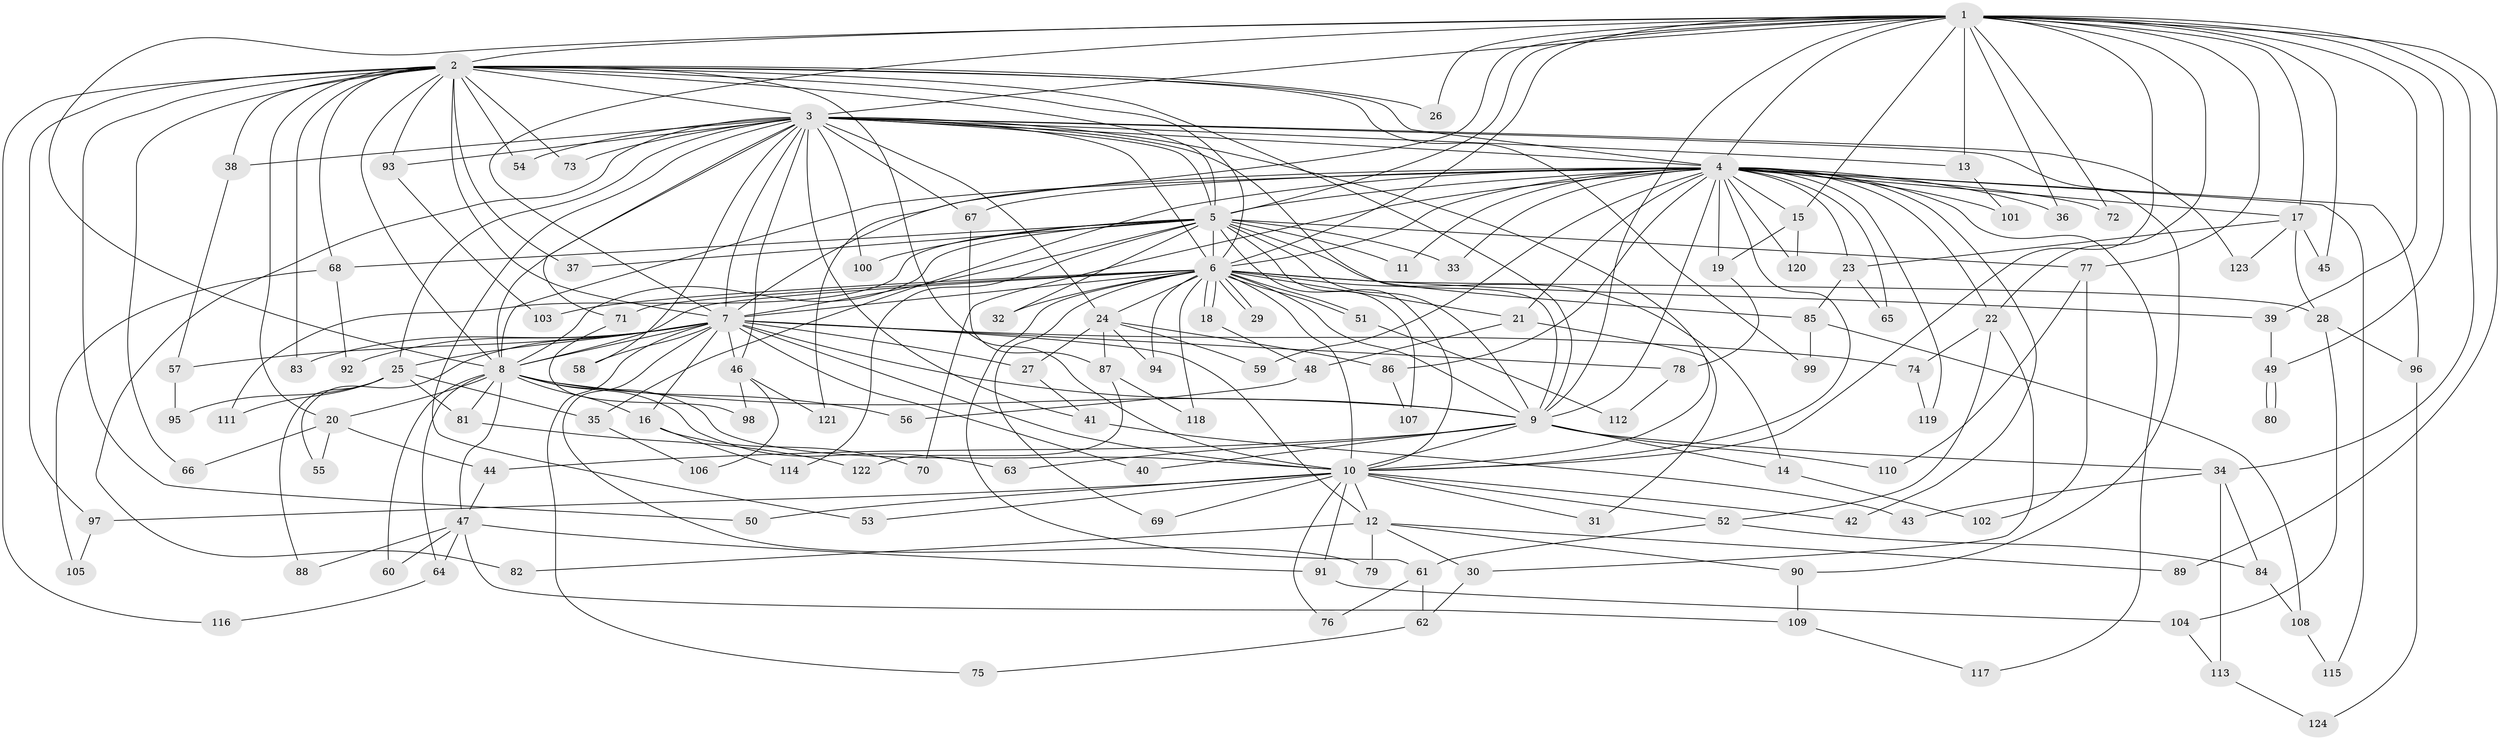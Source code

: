 // Generated by graph-tools (version 1.1) at 2025/11/02/27/25 16:11:05]
// undirected, 124 vertices, 273 edges
graph export_dot {
graph [start="1"]
  node [color=gray90,style=filled];
  1;
  2;
  3;
  4;
  5;
  6;
  7;
  8;
  9;
  10;
  11;
  12;
  13;
  14;
  15;
  16;
  17;
  18;
  19;
  20;
  21;
  22;
  23;
  24;
  25;
  26;
  27;
  28;
  29;
  30;
  31;
  32;
  33;
  34;
  35;
  36;
  37;
  38;
  39;
  40;
  41;
  42;
  43;
  44;
  45;
  46;
  47;
  48;
  49;
  50;
  51;
  52;
  53;
  54;
  55;
  56;
  57;
  58;
  59;
  60;
  61;
  62;
  63;
  64;
  65;
  66;
  67;
  68;
  69;
  70;
  71;
  72;
  73;
  74;
  75;
  76;
  77;
  78;
  79;
  80;
  81;
  82;
  83;
  84;
  85;
  86;
  87;
  88;
  89;
  90;
  91;
  92;
  93;
  94;
  95;
  96;
  97;
  98;
  99;
  100;
  101;
  102;
  103;
  104;
  105;
  106;
  107;
  108;
  109;
  110;
  111;
  112;
  113;
  114;
  115;
  116;
  117;
  118;
  119;
  120;
  121;
  122;
  123;
  124;
  1 -- 2;
  1 -- 3;
  1 -- 4;
  1 -- 5;
  1 -- 6;
  1 -- 7;
  1 -- 8;
  1 -- 9;
  1 -- 10;
  1 -- 13;
  1 -- 15;
  1 -- 17;
  1 -- 22;
  1 -- 26;
  1 -- 34;
  1 -- 36;
  1 -- 39;
  1 -- 45;
  1 -- 49;
  1 -- 72;
  1 -- 77;
  1 -- 89;
  1 -- 121;
  2 -- 3;
  2 -- 4;
  2 -- 5;
  2 -- 6;
  2 -- 7;
  2 -- 8;
  2 -- 9;
  2 -- 10;
  2 -- 20;
  2 -- 26;
  2 -- 37;
  2 -- 38;
  2 -- 50;
  2 -- 54;
  2 -- 66;
  2 -- 68;
  2 -- 73;
  2 -- 83;
  2 -- 93;
  2 -- 97;
  2 -- 99;
  2 -- 116;
  3 -- 4;
  3 -- 5;
  3 -- 6;
  3 -- 7;
  3 -- 8;
  3 -- 9;
  3 -- 10;
  3 -- 13;
  3 -- 24;
  3 -- 25;
  3 -- 38;
  3 -- 41;
  3 -- 46;
  3 -- 53;
  3 -- 54;
  3 -- 58;
  3 -- 67;
  3 -- 71;
  3 -- 73;
  3 -- 82;
  3 -- 90;
  3 -- 93;
  3 -- 100;
  3 -- 123;
  4 -- 5;
  4 -- 6;
  4 -- 7;
  4 -- 8;
  4 -- 9;
  4 -- 10;
  4 -- 11;
  4 -- 15;
  4 -- 17;
  4 -- 19;
  4 -- 21;
  4 -- 22;
  4 -- 23;
  4 -- 33;
  4 -- 35;
  4 -- 36;
  4 -- 42;
  4 -- 59;
  4 -- 65;
  4 -- 67;
  4 -- 70;
  4 -- 72;
  4 -- 86;
  4 -- 96;
  4 -- 101;
  4 -- 115;
  4 -- 117;
  4 -- 119;
  4 -- 120;
  5 -- 6;
  5 -- 7;
  5 -- 8;
  5 -- 9;
  5 -- 10;
  5 -- 11;
  5 -- 32;
  5 -- 33;
  5 -- 37;
  5 -- 68;
  5 -- 77;
  5 -- 85;
  5 -- 100;
  5 -- 107;
  5 -- 111;
  5 -- 114;
  6 -- 7;
  6 -- 8;
  6 -- 9;
  6 -- 10;
  6 -- 14;
  6 -- 18;
  6 -- 18;
  6 -- 21;
  6 -- 24;
  6 -- 28;
  6 -- 29;
  6 -- 29;
  6 -- 32;
  6 -- 39;
  6 -- 51;
  6 -- 51;
  6 -- 61;
  6 -- 69;
  6 -- 71;
  6 -- 94;
  6 -- 103;
  6 -- 118;
  7 -- 8;
  7 -- 9;
  7 -- 10;
  7 -- 12;
  7 -- 16;
  7 -- 25;
  7 -- 27;
  7 -- 40;
  7 -- 46;
  7 -- 55;
  7 -- 57;
  7 -- 58;
  7 -- 74;
  7 -- 75;
  7 -- 78;
  7 -- 79;
  7 -- 83;
  7 -- 92;
  8 -- 9;
  8 -- 10;
  8 -- 16;
  8 -- 20;
  8 -- 47;
  8 -- 56;
  8 -- 60;
  8 -- 63;
  8 -- 64;
  8 -- 81;
  9 -- 10;
  9 -- 14;
  9 -- 34;
  9 -- 40;
  9 -- 44;
  9 -- 63;
  9 -- 110;
  10 -- 12;
  10 -- 31;
  10 -- 42;
  10 -- 50;
  10 -- 52;
  10 -- 53;
  10 -- 69;
  10 -- 76;
  10 -- 91;
  10 -- 97;
  12 -- 30;
  12 -- 79;
  12 -- 82;
  12 -- 89;
  12 -- 90;
  13 -- 101;
  14 -- 102;
  15 -- 19;
  15 -- 120;
  16 -- 70;
  16 -- 114;
  17 -- 23;
  17 -- 28;
  17 -- 45;
  17 -- 123;
  18 -- 48;
  19 -- 78;
  20 -- 44;
  20 -- 55;
  20 -- 66;
  21 -- 31;
  21 -- 48;
  22 -- 30;
  22 -- 52;
  22 -- 74;
  23 -- 65;
  23 -- 85;
  24 -- 27;
  24 -- 59;
  24 -- 86;
  24 -- 87;
  24 -- 94;
  25 -- 35;
  25 -- 81;
  25 -- 88;
  25 -- 95;
  25 -- 111;
  27 -- 41;
  28 -- 96;
  28 -- 104;
  30 -- 62;
  34 -- 43;
  34 -- 84;
  34 -- 113;
  35 -- 106;
  38 -- 57;
  39 -- 49;
  41 -- 43;
  44 -- 47;
  46 -- 98;
  46 -- 106;
  46 -- 121;
  47 -- 60;
  47 -- 64;
  47 -- 88;
  47 -- 91;
  47 -- 109;
  48 -- 56;
  49 -- 80;
  49 -- 80;
  51 -- 112;
  52 -- 61;
  52 -- 84;
  57 -- 95;
  61 -- 62;
  61 -- 76;
  62 -- 75;
  64 -- 116;
  67 -- 87;
  68 -- 92;
  68 -- 105;
  71 -- 98;
  74 -- 119;
  77 -- 102;
  77 -- 110;
  78 -- 112;
  81 -- 122;
  84 -- 108;
  85 -- 99;
  85 -- 108;
  86 -- 107;
  87 -- 118;
  87 -- 122;
  90 -- 109;
  91 -- 104;
  93 -- 103;
  96 -- 124;
  97 -- 105;
  104 -- 113;
  108 -- 115;
  109 -- 117;
  113 -- 124;
}
